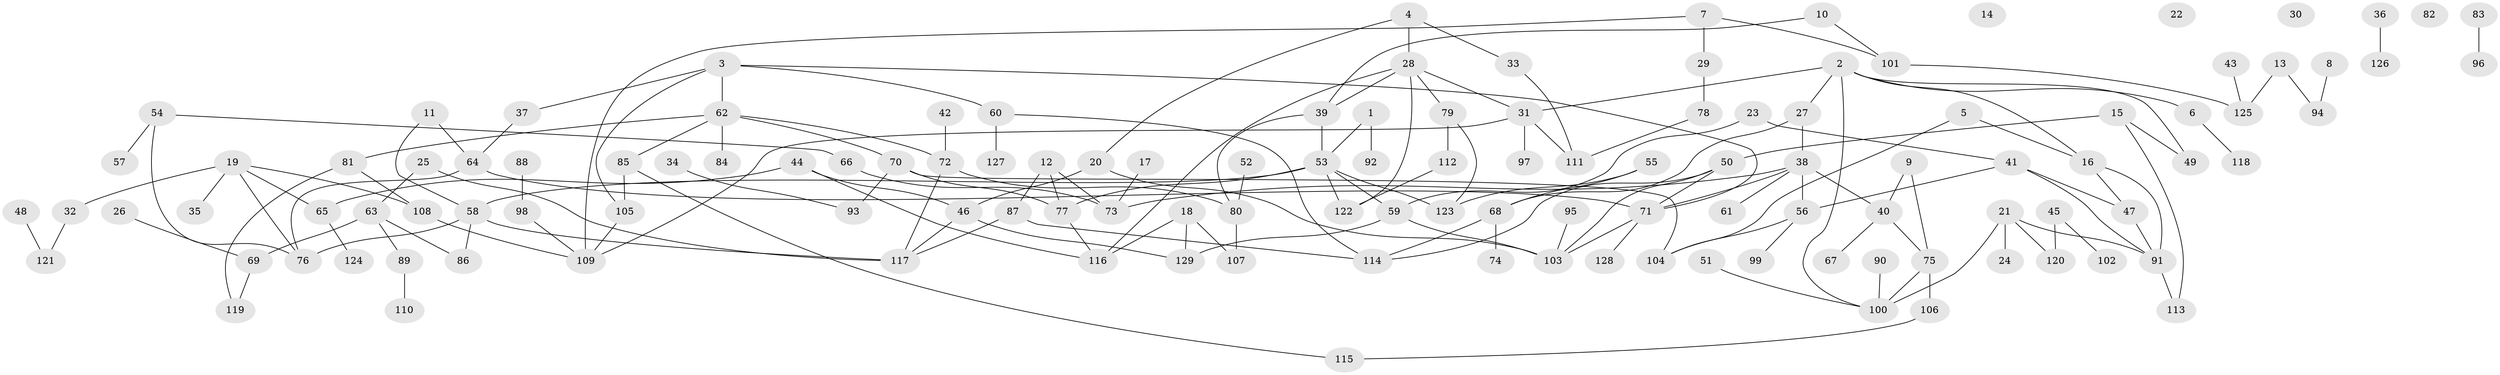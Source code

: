 // Generated by graph-tools (version 1.1) at 2025/00/03/09/25 03:00:43]
// undirected, 129 vertices, 169 edges
graph export_dot {
graph [start="1"]
  node [color=gray90,style=filled];
  1;
  2;
  3;
  4;
  5;
  6;
  7;
  8;
  9;
  10;
  11;
  12;
  13;
  14;
  15;
  16;
  17;
  18;
  19;
  20;
  21;
  22;
  23;
  24;
  25;
  26;
  27;
  28;
  29;
  30;
  31;
  32;
  33;
  34;
  35;
  36;
  37;
  38;
  39;
  40;
  41;
  42;
  43;
  44;
  45;
  46;
  47;
  48;
  49;
  50;
  51;
  52;
  53;
  54;
  55;
  56;
  57;
  58;
  59;
  60;
  61;
  62;
  63;
  64;
  65;
  66;
  67;
  68;
  69;
  70;
  71;
  72;
  73;
  74;
  75;
  76;
  77;
  78;
  79;
  80;
  81;
  82;
  83;
  84;
  85;
  86;
  87;
  88;
  89;
  90;
  91;
  92;
  93;
  94;
  95;
  96;
  97;
  98;
  99;
  100;
  101;
  102;
  103;
  104;
  105;
  106;
  107;
  108;
  109;
  110;
  111;
  112;
  113;
  114;
  115;
  116;
  117;
  118;
  119;
  120;
  121;
  122;
  123;
  124;
  125;
  126;
  127;
  128;
  129;
  1 -- 53;
  1 -- 92;
  2 -- 6;
  2 -- 16;
  2 -- 27;
  2 -- 31;
  2 -- 49;
  2 -- 100;
  3 -- 37;
  3 -- 60;
  3 -- 62;
  3 -- 71;
  3 -- 105;
  4 -- 20;
  4 -- 28;
  4 -- 33;
  5 -- 16;
  5 -- 104;
  6 -- 118;
  7 -- 29;
  7 -- 101;
  7 -- 109;
  8 -- 94;
  9 -- 40;
  9 -- 75;
  10 -- 39;
  10 -- 101;
  11 -- 58;
  11 -- 64;
  12 -- 73;
  12 -- 77;
  12 -- 87;
  13 -- 94;
  13 -- 125;
  15 -- 49;
  15 -- 50;
  15 -- 113;
  16 -- 47;
  16 -- 91;
  17 -- 73;
  18 -- 107;
  18 -- 116;
  18 -- 129;
  19 -- 32;
  19 -- 35;
  19 -- 65;
  19 -- 76;
  19 -- 108;
  20 -- 46;
  20 -- 103;
  21 -- 24;
  21 -- 91;
  21 -- 100;
  21 -- 120;
  23 -- 41;
  23 -- 59;
  25 -- 63;
  25 -- 117;
  26 -- 69;
  27 -- 38;
  27 -- 68;
  28 -- 31;
  28 -- 39;
  28 -- 79;
  28 -- 116;
  28 -- 122;
  29 -- 78;
  31 -- 97;
  31 -- 109;
  31 -- 111;
  32 -- 121;
  33 -- 111;
  34 -- 93;
  36 -- 126;
  37 -- 64;
  38 -- 40;
  38 -- 56;
  38 -- 61;
  38 -- 71;
  38 -- 73;
  39 -- 53;
  39 -- 80;
  40 -- 67;
  40 -- 75;
  41 -- 47;
  41 -- 56;
  41 -- 91;
  42 -- 72;
  43 -- 125;
  44 -- 46;
  44 -- 65;
  44 -- 116;
  45 -- 102;
  45 -- 120;
  46 -- 117;
  46 -- 129;
  47 -- 91;
  48 -- 121;
  50 -- 71;
  50 -- 103;
  50 -- 114;
  51 -- 100;
  52 -- 80;
  53 -- 58;
  53 -- 59;
  53 -- 77;
  53 -- 122;
  53 -- 123;
  54 -- 57;
  54 -- 66;
  54 -- 76;
  55 -- 68;
  55 -- 123;
  56 -- 99;
  56 -- 104;
  58 -- 76;
  58 -- 86;
  58 -- 117;
  59 -- 103;
  59 -- 129;
  60 -- 114;
  60 -- 127;
  62 -- 70;
  62 -- 72;
  62 -- 81;
  62 -- 84;
  62 -- 85;
  63 -- 69;
  63 -- 86;
  63 -- 89;
  64 -- 71;
  64 -- 76;
  65 -- 124;
  66 -- 73;
  68 -- 74;
  68 -- 114;
  69 -- 119;
  70 -- 77;
  70 -- 93;
  70 -- 104;
  71 -- 103;
  71 -- 128;
  72 -- 80;
  72 -- 117;
  75 -- 100;
  75 -- 106;
  77 -- 116;
  78 -- 111;
  79 -- 112;
  79 -- 123;
  80 -- 107;
  81 -- 108;
  81 -- 119;
  83 -- 96;
  85 -- 105;
  85 -- 115;
  87 -- 114;
  87 -- 117;
  88 -- 98;
  89 -- 110;
  90 -- 100;
  91 -- 113;
  95 -- 103;
  98 -- 109;
  101 -- 125;
  105 -- 109;
  106 -- 115;
  108 -- 109;
  112 -- 122;
}
